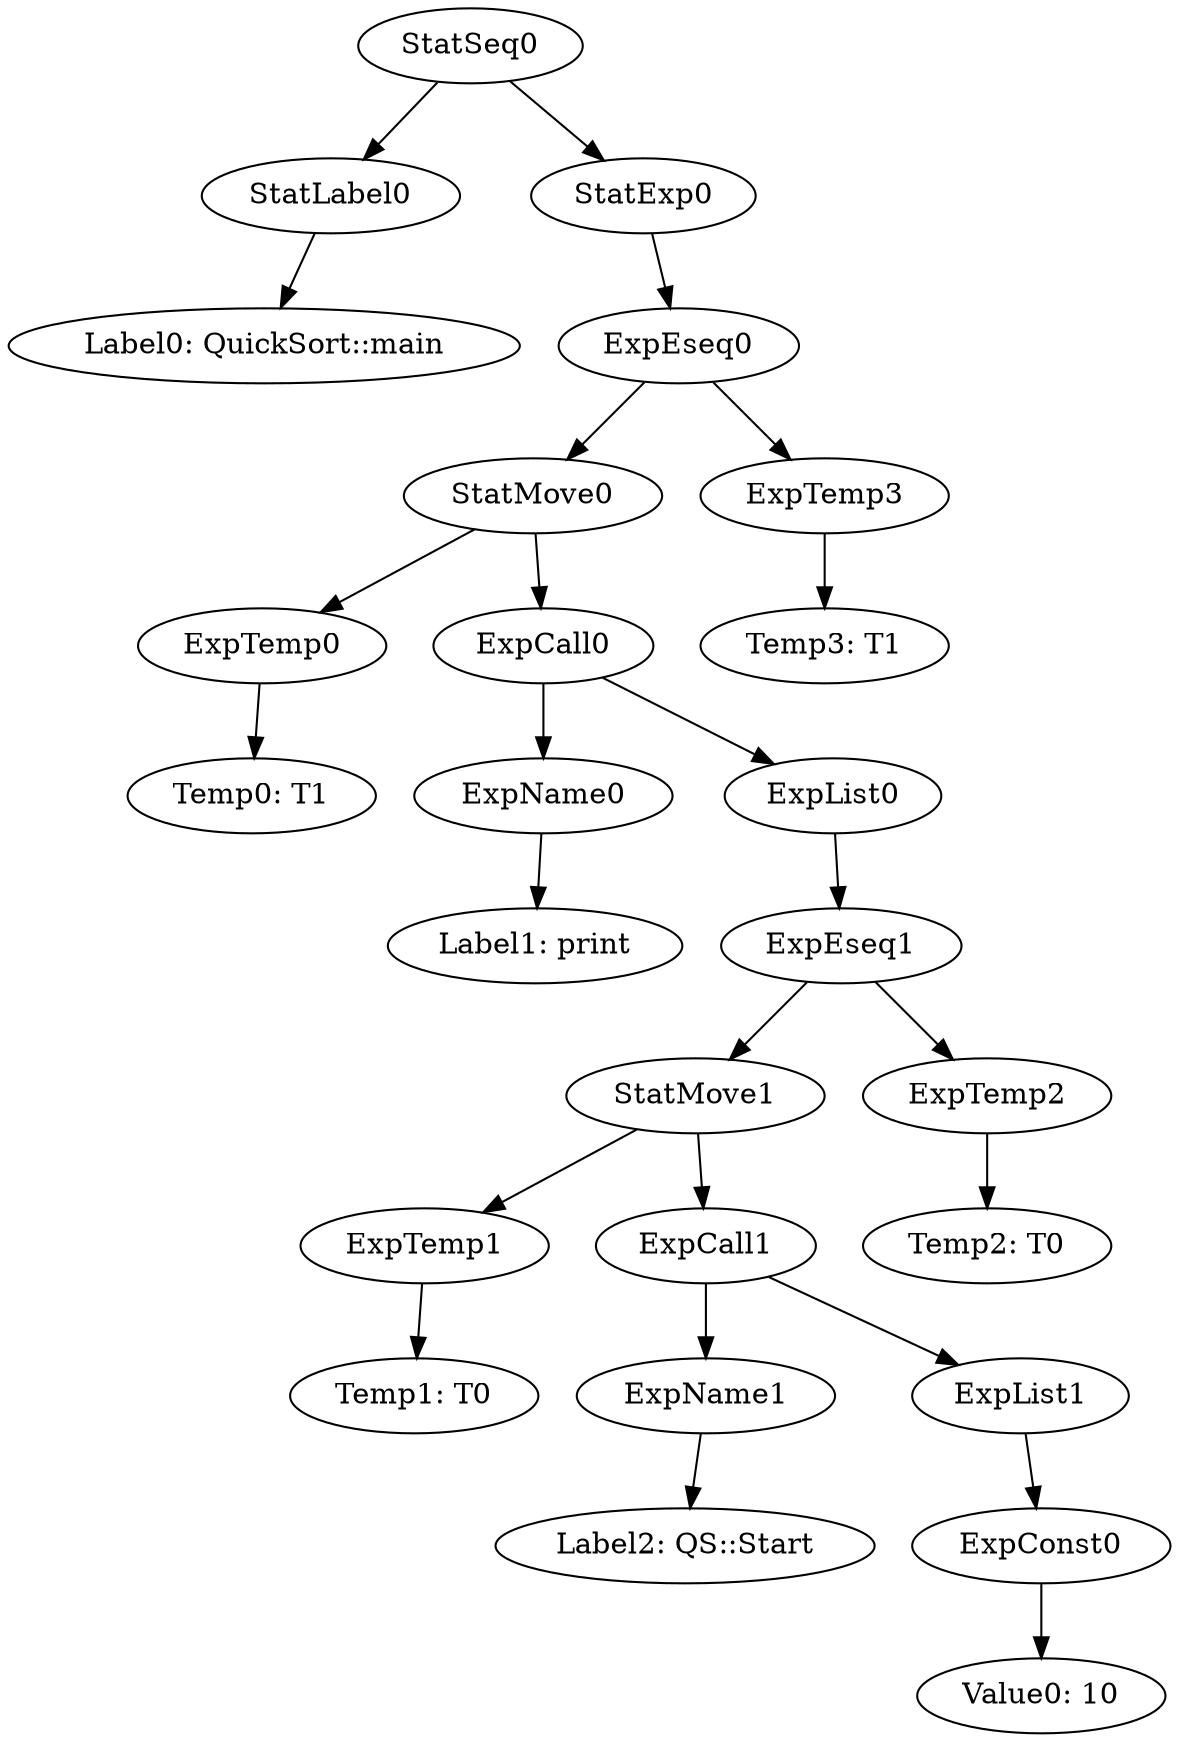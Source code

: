 digraph {
	ordering = out;
	ExpEseq0 -> StatMove0;
	ExpEseq0 -> ExpTemp3;
	ExpTemp2 -> "Temp2: T0";
	ExpEseq1 -> StatMove1;
	ExpEseq1 -> ExpTemp2;
	ExpConst0 -> "Value0: 10";
	StatMove0 -> ExpTemp0;
	StatMove0 -> ExpCall0;
	ExpList0 -> ExpEseq1;
	ExpCall1 -> ExpName1;
	ExpCall1 -> ExpList1;
	StatExp0 -> ExpEseq0;
	ExpTemp0 -> "Temp0: T1";
	ExpTemp3 -> "Temp3: T1";
	StatSeq0 -> StatLabel0;
	StatSeq0 -> StatExp0;
	StatLabel0 -> "Label0: QuickSort::main";
	ExpName0 -> "Label1: print";
	ExpCall0 -> ExpName0;
	ExpCall0 -> ExpList0;
	ExpTemp1 -> "Temp1: T0";
	ExpList1 -> ExpConst0;
	StatMove1 -> ExpTemp1;
	StatMove1 -> ExpCall1;
	ExpName1 -> "Label2: QS::Start";
}

